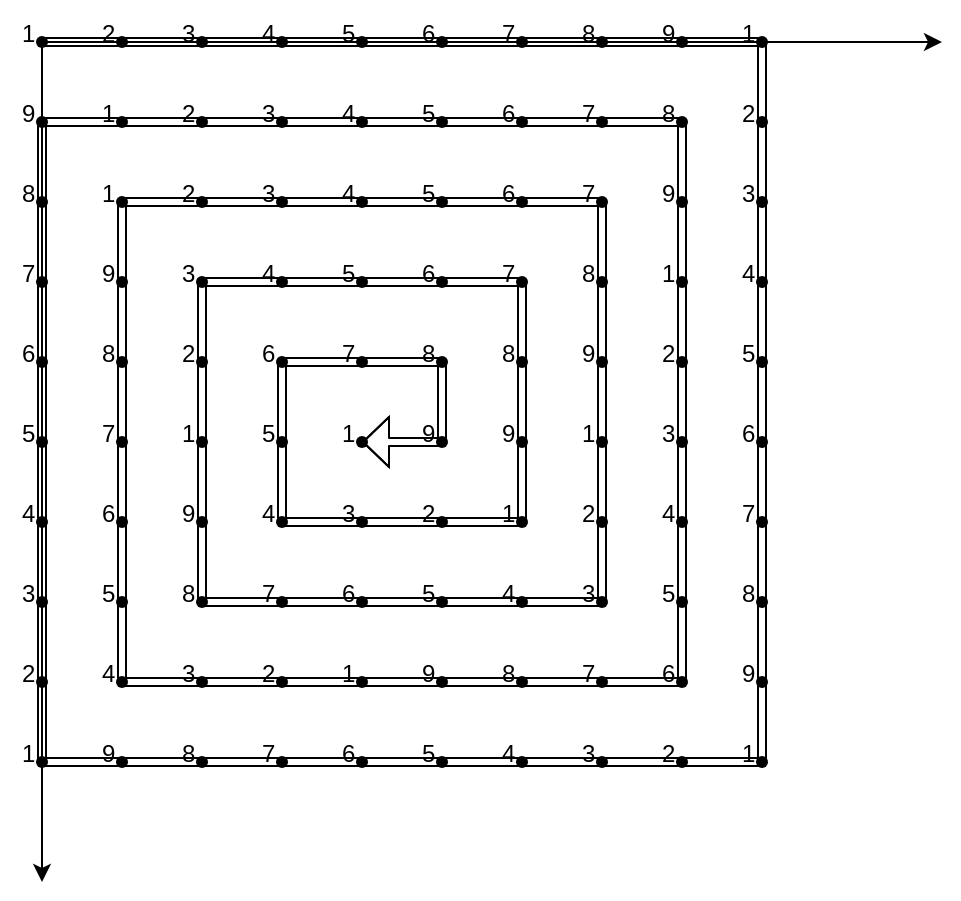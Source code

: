 <mxfile>
    <diagram id="0he6kGy0d1rolan2nA3w" name="第 1 页">
        <mxGraphModel dx="538" dy="387" grid="1" gridSize="10" guides="1" tooltips="1" connect="0" arrows="1" fold="1" page="1" pageScale="1" pageWidth="827" pageHeight="1169" math="0" shadow="0">
            <root>
                <mxCell id="0"/>
                <mxCell id="1" style="" parent="0"/>
                <mxCell id="3" value="" style="endArrow=classic;html=1;" edge="1" parent="1" source="172">
                    <mxGeometry width="50" height="50" relative="1" as="geometry">
                        <mxPoint x="360" y="78" as="sourcePoint"/>
                        <mxPoint x="360" y="580" as="targetPoint"/>
                    </mxGeometry>
                </mxCell>
                <mxCell id="300" value="" style="endArrow=classic;html=1;exitX=0.35;exitY=0.5;exitDx=0;exitDy=0;exitPerimeter=0;" edge="1" parent="1" source="172">
                    <mxGeometry width="50" height="50" relative="1" as="geometry">
                        <mxPoint x="500" as="sourcePoint"/>
                        <mxPoint x="810" y="160" as="targetPoint"/>
                    </mxGeometry>
                </mxCell>
                <mxCell id="158" value="排列" style="locked=1;" parent="0"/>
                <mxCell id="172" value="1" style="shape=waypoint;sketch=0;fillStyle=solid;size=6;pointerEvents=1;points=[];fillColor=none;resizable=0;rotatable=0;perimeter=centerPerimeter;snapToPoint=1;fontSize=12;verticalAlign=top;align=left;fontStyle=0;horizontal=1;spacing=2;spacingTop=2;spacingLeft=8;" vertex="1" parent="158">
                    <mxGeometry x="340" y="140" width="40" height="40" as="geometry"/>
                </mxCell>
                <mxCell id="173" value="2" style="shape=waypoint;sketch=0;fillStyle=solid;size=6;pointerEvents=1;points=[];fillColor=none;resizable=0;rotatable=0;perimeter=centerPerimeter;snapToPoint=1;verticalAlign=top;align=left;fontStyle=0;horizontal=1;spacing=2;spacingTop=2;spacingLeft=8;" vertex="1" parent="158">
                    <mxGeometry x="380" y="140" width="40" height="40" as="geometry"/>
                </mxCell>
                <mxCell id="174" value="3" style="shape=waypoint;sketch=0;fillStyle=solid;size=6;pointerEvents=1;points=[];fillColor=none;resizable=0;rotatable=0;perimeter=centerPerimeter;snapToPoint=1;verticalAlign=top;align=left;fontStyle=0;horizontal=1;spacing=2;spacingTop=2;spacingLeft=8;" vertex="1" parent="158">
                    <mxGeometry x="420" y="140" width="40" height="40" as="geometry"/>
                </mxCell>
                <mxCell id="175" value="4" style="shape=waypoint;sketch=0;fillStyle=solid;size=6;pointerEvents=1;points=[];fillColor=none;resizable=0;rotatable=0;perimeter=centerPerimeter;snapToPoint=1;verticalAlign=top;align=left;fontStyle=0;horizontal=1;spacing=2;spacingTop=2;spacingLeft=8;" vertex="1" parent="158">
                    <mxGeometry x="460" y="140" width="40" height="40" as="geometry"/>
                </mxCell>
                <mxCell id="176" value="5" style="shape=waypoint;sketch=0;fillStyle=solid;size=6;pointerEvents=1;points=[];fillColor=none;resizable=0;rotatable=0;perimeter=centerPerimeter;snapToPoint=1;verticalAlign=top;align=left;fontStyle=0;horizontal=1;spacing=2;spacingTop=2;spacingLeft=8;" vertex="1" parent="158">
                    <mxGeometry x="500" y="140" width="40" height="40" as="geometry"/>
                </mxCell>
                <mxCell id="177" value="6" style="shape=waypoint;sketch=0;fillStyle=solid;size=6;pointerEvents=1;points=[];fillColor=none;resizable=0;rotatable=0;perimeter=centerPerimeter;snapToPoint=1;verticalAlign=top;align=left;fontStyle=0;horizontal=1;spacing=2;spacingTop=2;spacingLeft=8;" vertex="1" parent="158">
                    <mxGeometry x="540" y="140" width="40" height="40" as="geometry"/>
                </mxCell>
                <mxCell id="178" value="7" style="shape=waypoint;sketch=0;fillStyle=solid;size=6;pointerEvents=1;points=[];fillColor=none;resizable=0;rotatable=0;perimeter=centerPerimeter;snapToPoint=1;verticalAlign=top;align=left;fontStyle=0;horizontal=1;spacing=2;spacingTop=2;spacingLeft=8;" vertex="1" parent="158">
                    <mxGeometry x="580" y="140" width="40" height="40" as="geometry"/>
                </mxCell>
                <mxCell id="179" value="8" style="shape=waypoint;sketch=0;fillStyle=solid;size=6;pointerEvents=1;points=[];fillColor=none;resizable=0;rotatable=0;perimeter=centerPerimeter;snapToPoint=1;verticalAlign=top;align=left;fontStyle=0;horizontal=1;spacing=2;spacingTop=2;spacingLeft=8;" vertex="1" parent="158">
                    <mxGeometry x="620" y="140" width="40" height="40" as="geometry"/>
                </mxCell>
                <mxCell id="180" value="9" style="shape=waypoint;sketch=0;fillStyle=solid;size=6;pointerEvents=1;points=[];fillColor=none;resizable=0;rotatable=0;perimeter=centerPerimeter;snapToPoint=1;verticalAlign=top;align=left;fontStyle=0;horizontal=1;spacing=2;spacingTop=2;spacingLeft=8;" vertex="1" parent="158">
                    <mxGeometry x="660" y="140" width="40" height="40" as="geometry"/>
                </mxCell>
                <mxCell id="181" value="9" style="shape=waypoint;sketch=0;fillStyle=solid;size=6;pointerEvents=1;points=[];fillColor=none;resizable=0;rotatable=0;perimeter=centerPerimeter;snapToPoint=1;verticalAlign=top;align=left;fontStyle=0;horizontal=1;spacing=2;spacingTop=2;spacingLeft=8;" vertex="1" parent="158">
                    <mxGeometry x="340" y="180" width="40" height="40" as="geometry"/>
                </mxCell>
                <mxCell id="182" value="1" style="shape=waypoint;sketch=0;fillStyle=solid;size=6;pointerEvents=1;points=[];fillColor=none;resizable=0;rotatable=0;perimeter=centerPerimeter;snapToPoint=1;verticalAlign=top;align=left;fontStyle=0;horizontal=1;spacing=2;spacingTop=2;spacingLeft=8;" vertex="1" parent="158">
                    <mxGeometry x="380" y="180" width="40" height="40" as="geometry"/>
                </mxCell>
                <mxCell id="183" value="2" style="shape=waypoint;sketch=0;fillStyle=solid;size=6;pointerEvents=1;points=[];fillColor=none;resizable=0;rotatable=0;perimeter=centerPerimeter;snapToPoint=1;verticalAlign=top;align=left;fontStyle=0;horizontal=1;spacing=2;spacingTop=2;spacingLeft=8;" vertex="1" parent="158">
                    <mxGeometry x="420" y="180" width="40" height="40" as="geometry"/>
                </mxCell>
                <mxCell id="184" value="3" style="shape=waypoint;sketch=0;fillStyle=solid;size=6;pointerEvents=1;points=[];fillColor=none;resizable=0;rotatable=0;perimeter=centerPerimeter;snapToPoint=1;verticalAlign=top;align=left;fontStyle=0;horizontal=1;spacing=2;spacingTop=2;spacingLeft=8;" vertex="1" parent="158">
                    <mxGeometry x="460" y="180" width="40" height="40" as="geometry"/>
                </mxCell>
                <mxCell id="185" value="4" style="shape=waypoint;sketch=0;fillStyle=solid;size=6;pointerEvents=1;points=[];fillColor=none;resizable=0;rotatable=0;perimeter=centerPerimeter;snapToPoint=1;verticalAlign=top;align=left;fontStyle=0;horizontal=1;spacing=2;spacingTop=2;spacingLeft=8;" vertex="1" parent="158">
                    <mxGeometry x="500" y="180" width="40" height="40" as="geometry"/>
                </mxCell>
                <mxCell id="186" value="5" style="shape=waypoint;sketch=0;fillStyle=solid;size=6;pointerEvents=1;points=[];fillColor=none;resizable=0;rotatable=0;perimeter=centerPerimeter;snapToPoint=1;verticalAlign=top;align=left;fontStyle=0;horizontal=1;spacing=2;spacingTop=2;spacingLeft=8;" vertex="1" parent="158">
                    <mxGeometry x="540" y="180" width="40" height="40" as="geometry"/>
                </mxCell>
                <mxCell id="187" value="6" style="shape=waypoint;sketch=0;fillStyle=solid;size=6;pointerEvents=1;points=[];fillColor=none;resizable=0;rotatable=0;perimeter=centerPerimeter;snapToPoint=1;verticalAlign=top;align=left;fontStyle=0;horizontal=1;spacing=2;spacingTop=2;spacingLeft=8;" vertex="1" parent="158">
                    <mxGeometry x="580" y="180" width="40" height="40" as="geometry"/>
                </mxCell>
                <mxCell id="188" value="7" style="shape=waypoint;sketch=0;fillStyle=solid;size=6;pointerEvents=1;points=[];fillColor=none;resizable=0;rotatable=0;perimeter=centerPerimeter;snapToPoint=1;verticalAlign=top;align=left;fontStyle=0;horizontal=1;spacing=2;spacingTop=2;spacingLeft=8;" vertex="1" parent="158">
                    <mxGeometry x="620" y="180" width="40" height="40" as="geometry"/>
                </mxCell>
                <mxCell id="189" value="8" style="shape=waypoint;sketch=0;fillStyle=solid;size=6;pointerEvents=1;points=[];fillColor=none;resizable=0;rotatable=0;perimeter=centerPerimeter;snapToPoint=1;verticalAlign=top;align=left;fontStyle=0;horizontal=1;spacing=2;spacingTop=2;spacingLeft=8;" vertex="1" parent="158">
                    <mxGeometry x="660" y="180" width="40" height="40" as="geometry"/>
                </mxCell>
                <mxCell id="190" value="8" style="shape=waypoint;sketch=0;fillStyle=solid;size=6;pointerEvents=1;points=[];fillColor=none;resizable=0;rotatable=0;perimeter=centerPerimeter;snapToPoint=1;verticalAlign=top;align=left;fontStyle=0;horizontal=1;spacing=2;spacingTop=2;spacingLeft=8;" vertex="1" parent="158">
                    <mxGeometry x="340" y="220" width="40" height="40" as="geometry"/>
                </mxCell>
                <mxCell id="191" value="1" style="shape=waypoint;sketch=0;fillStyle=solid;size=6;pointerEvents=1;points=[];fillColor=none;resizable=0;rotatable=0;perimeter=centerPerimeter;snapToPoint=1;verticalAlign=top;align=left;fontStyle=0;horizontal=1;spacing=2;spacingTop=2;spacingLeft=8;" vertex="1" parent="158">
                    <mxGeometry x="380" y="220" width="40" height="40" as="geometry"/>
                </mxCell>
                <mxCell id="192" value="2" style="shape=waypoint;sketch=0;fillStyle=solid;size=6;pointerEvents=1;points=[];fillColor=none;resizable=0;rotatable=0;perimeter=centerPerimeter;snapToPoint=1;verticalAlign=top;align=left;fontStyle=0;horizontal=1;spacing=2;spacingTop=2;spacingLeft=8;" vertex="1" parent="158">
                    <mxGeometry x="420" y="220" width="40" height="40" as="geometry"/>
                </mxCell>
                <mxCell id="193" value="3" style="shape=waypoint;sketch=0;fillStyle=solid;size=6;pointerEvents=1;points=[];fillColor=none;resizable=0;rotatable=0;perimeter=centerPerimeter;snapToPoint=1;verticalAlign=top;align=left;fontStyle=0;horizontal=1;spacing=2;spacingTop=2;spacingLeft=8;" vertex="1" parent="158">
                    <mxGeometry x="460" y="220" width="40" height="40" as="geometry"/>
                </mxCell>
                <mxCell id="194" value="4" style="shape=waypoint;sketch=0;fillStyle=solid;size=6;pointerEvents=1;points=[];fillColor=none;resizable=0;rotatable=0;perimeter=centerPerimeter;snapToPoint=1;verticalAlign=top;align=left;fontStyle=0;horizontal=1;spacing=2;spacingTop=2;spacingLeft=8;" vertex="1" parent="158">
                    <mxGeometry x="500" y="220" width="40" height="40" as="geometry"/>
                </mxCell>
                <mxCell id="195" value="5" style="shape=waypoint;sketch=0;fillStyle=solid;size=6;pointerEvents=1;points=[];fillColor=none;resizable=0;rotatable=0;perimeter=centerPerimeter;snapToPoint=1;verticalAlign=top;align=left;fontStyle=0;horizontal=1;spacing=2;spacingTop=2;spacingLeft=8;" vertex="1" parent="158">
                    <mxGeometry x="540" y="220" width="40" height="40" as="geometry"/>
                </mxCell>
                <mxCell id="196" value="6" style="shape=waypoint;sketch=0;fillStyle=solid;size=6;pointerEvents=1;points=[];fillColor=none;resizable=0;rotatable=0;perimeter=centerPerimeter;snapToPoint=1;verticalAlign=top;align=left;fontStyle=0;horizontal=1;spacing=2;spacingTop=2;spacingLeft=8;" vertex="1" parent="158">
                    <mxGeometry x="580" y="220" width="40" height="40" as="geometry"/>
                </mxCell>
                <mxCell id="197" value="7" style="shape=waypoint;sketch=0;fillStyle=solid;size=6;pointerEvents=1;points=[];fillColor=none;resizable=0;rotatable=0;perimeter=centerPerimeter;snapToPoint=1;verticalAlign=top;align=left;fontStyle=0;horizontal=1;spacing=2;spacingTop=2;spacingLeft=8;" vertex="1" parent="158">
                    <mxGeometry x="620" y="220" width="40" height="40" as="geometry"/>
                </mxCell>
                <mxCell id="198" value="9" style="shape=waypoint;sketch=0;fillStyle=solid;size=6;pointerEvents=1;points=[];fillColor=none;resizable=0;rotatable=0;perimeter=centerPerimeter;snapToPoint=1;verticalAlign=top;align=left;fontStyle=0;horizontal=1;spacing=2;spacingTop=2;spacingLeft=8;" vertex="1" parent="158">
                    <mxGeometry x="660" y="220" width="40" height="40" as="geometry"/>
                </mxCell>
                <mxCell id="199" value="7" style="shape=waypoint;sketch=0;fillStyle=solid;size=6;pointerEvents=1;points=[];fillColor=none;resizable=0;rotatable=0;perimeter=centerPerimeter;snapToPoint=1;verticalAlign=top;align=left;fontStyle=0;horizontal=1;spacing=2;spacingTop=2;spacingLeft=8;" vertex="1" parent="158">
                    <mxGeometry x="340" y="260" width="40" height="40" as="geometry"/>
                </mxCell>
                <mxCell id="200" value="9" style="shape=waypoint;sketch=0;fillStyle=solid;size=6;pointerEvents=1;points=[];fillColor=none;resizable=0;rotatable=0;perimeter=centerPerimeter;snapToPoint=1;verticalAlign=top;align=left;fontStyle=0;horizontal=1;spacing=2;spacingTop=2;spacingLeft=8;" vertex="1" parent="158">
                    <mxGeometry x="380" y="260" width="40" height="40" as="geometry"/>
                </mxCell>
                <mxCell id="201" value="3" style="shape=waypoint;sketch=0;fillStyle=solid;size=6;pointerEvents=1;points=[];fillColor=none;resizable=0;rotatable=0;perimeter=centerPerimeter;snapToPoint=1;verticalAlign=top;align=left;fontStyle=0;horizontal=1;spacing=2;spacingTop=2;spacingLeft=8;" vertex="1" parent="158">
                    <mxGeometry x="420" y="260" width="40" height="40" as="geometry"/>
                </mxCell>
                <mxCell id="202" value="4" style="shape=waypoint;sketch=0;fillStyle=solid;size=6;pointerEvents=1;points=[];fillColor=none;resizable=0;rotatable=0;perimeter=centerPerimeter;snapToPoint=1;verticalAlign=top;align=left;fontStyle=0;horizontal=1;spacing=2;spacingTop=2;spacingLeft=8;" vertex="1" parent="158">
                    <mxGeometry x="460" y="260" width="40" height="40" as="geometry"/>
                </mxCell>
                <mxCell id="203" value="5" style="shape=waypoint;sketch=0;fillStyle=solid;size=6;pointerEvents=1;points=[];fillColor=none;resizable=0;rotatable=0;perimeter=centerPerimeter;snapToPoint=1;verticalAlign=top;align=left;fontStyle=0;horizontal=1;spacing=2;spacingTop=2;spacingLeft=8;" vertex="1" parent="158">
                    <mxGeometry x="500" y="260" width="40" height="40" as="geometry"/>
                </mxCell>
                <mxCell id="204" value="6" style="shape=waypoint;sketch=0;fillStyle=solid;size=6;pointerEvents=1;points=[];fillColor=none;resizable=0;rotatable=0;perimeter=centerPerimeter;snapToPoint=1;verticalAlign=top;align=left;fontStyle=0;horizontal=1;spacing=2;spacingTop=2;spacingLeft=8;" vertex="1" parent="158">
                    <mxGeometry x="540" y="260" width="40" height="40" as="geometry"/>
                </mxCell>
                <mxCell id="205" value="7" style="shape=waypoint;sketch=0;fillStyle=solid;size=6;pointerEvents=1;points=[];fillColor=none;resizable=0;rotatable=0;perimeter=centerPerimeter;snapToPoint=1;verticalAlign=top;align=left;fontStyle=0;horizontal=1;spacing=2;spacingTop=2;spacingLeft=8;" vertex="1" parent="158">
                    <mxGeometry x="580" y="260" width="40" height="40" as="geometry"/>
                </mxCell>
                <mxCell id="206" value="8" style="shape=waypoint;sketch=0;fillStyle=solid;size=6;pointerEvents=1;points=[];fillColor=none;resizable=0;rotatable=0;perimeter=centerPerimeter;snapToPoint=1;verticalAlign=top;align=left;fontStyle=0;horizontal=1;spacing=2;spacingTop=2;spacingLeft=8;" vertex="1" parent="158">
                    <mxGeometry x="620" y="260" width="40" height="40" as="geometry"/>
                </mxCell>
                <mxCell id="207" value="1" style="shape=waypoint;sketch=0;fillStyle=solid;size=6;pointerEvents=1;points=[];fillColor=none;resizable=0;rotatable=0;perimeter=centerPerimeter;snapToPoint=1;verticalAlign=top;align=left;fontStyle=0;horizontal=1;spacing=2;spacingTop=2;spacingLeft=8;" vertex="1" parent="158">
                    <mxGeometry x="660" y="260" width="40" height="40" as="geometry"/>
                </mxCell>
                <mxCell id="208" value="6" style="shape=waypoint;sketch=0;fillStyle=solid;size=6;pointerEvents=1;points=[];fillColor=none;resizable=0;rotatable=0;perimeter=centerPerimeter;snapToPoint=1;verticalAlign=top;align=left;fontStyle=0;horizontal=1;spacing=2;spacingTop=2;spacingLeft=8;" vertex="1" parent="158">
                    <mxGeometry x="340" y="300" width="40" height="40" as="geometry"/>
                </mxCell>
                <mxCell id="209" value="8" style="shape=waypoint;sketch=0;fillStyle=solid;size=6;pointerEvents=1;points=[];fillColor=none;resizable=0;rotatable=0;perimeter=centerPerimeter;snapToPoint=1;verticalAlign=top;align=left;fontStyle=0;horizontal=1;spacing=2;spacingTop=2;spacingLeft=8;" vertex="1" parent="158">
                    <mxGeometry x="380" y="300" width="40" height="40" as="geometry"/>
                </mxCell>
                <mxCell id="210" value="2" style="shape=waypoint;sketch=0;fillStyle=solid;size=6;pointerEvents=1;points=[];fillColor=none;resizable=0;rotatable=0;perimeter=centerPerimeter;snapToPoint=1;verticalAlign=top;align=left;fontStyle=0;horizontal=1;spacing=2;spacingTop=2;spacingLeft=8;" vertex="1" parent="158">
                    <mxGeometry x="420" y="300" width="40" height="40" as="geometry"/>
                </mxCell>
                <mxCell id="211" value="6" style="shape=waypoint;sketch=0;fillStyle=solid;size=6;pointerEvents=1;points=[];fillColor=none;resizable=0;rotatable=0;perimeter=centerPerimeter;snapToPoint=1;verticalAlign=top;align=left;fontStyle=0;horizontal=1;spacing=2;spacingTop=2;spacingLeft=8;" vertex="1" parent="158">
                    <mxGeometry x="460" y="300" width="40" height="40" as="geometry"/>
                </mxCell>
                <mxCell id="212" value="7" style="shape=waypoint;sketch=0;fillStyle=solid;size=6;pointerEvents=1;points=[];fillColor=none;resizable=0;rotatable=0;perimeter=centerPerimeter;snapToPoint=1;verticalAlign=top;align=left;fontStyle=0;horizontal=1;spacing=2;spacingTop=2;spacingLeft=8;" vertex="1" parent="158">
                    <mxGeometry x="500" y="300" width="40" height="40" as="geometry"/>
                </mxCell>
                <mxCell id="213" value="8" style="shape=waypoint;sketch=0;fillStyle=solid;size=6;pointerEvents=1;points=[];fillColor=none;resizable=0;rotatable=0;perimeter=centerPerimeter;snapToPoint=1;verticalAlign=top;align=left;fontStyle=0;horizontal=1;spacing=2;spacingTop=2;spacingLeft=8;" vertex="1" parent="158">
                    <mxGeometry x="540" y="300" width="40" height="40" as="geometry"/>
                </mxCell>
                <mxCell id="214" value="8" style="shape=waypoint;sketch=0;fillStyle=solid;size=6;pointerEvents=1;points=[];fillColor=none;resizable=0;rotatable=0;perimeter=centerPerimeter;snapToPoint=1;verticalAlign=top;align=left;fontStyle=0;horizontal=1;spacing=2;spacingTop=2;spacingLeft=8;" vertex="1" parent="158">
                    <mxGeometry x="580" y="300" width="40" height="40" as="geometry"/>
                </mxCell>
                <mxCell id="215" value="9" style="shape=waypoint;sketch=0;fillStyle=solid;size=6;pointerEvents=1;points=[];fillColor=none;resizable=0;rotatable=0;perimeter=centerPerimeter;snapToPoint=1;verticalAlign=top;align=left;fontStyle=0;horizontal=1;spacing=2;spacingTop=2;spacingLeft=8;" vertex="1" parent="158">
                    <mxGeometry x="620" y="300" width="40" height="40" as="geometry"/>
                </mxCell>
                <mxCell id="216" value="2" style="shape=waypoint;sketch=0;fillStyle=solid;size=6;pointerEvents=1;points=[];fillColor=none;resizable=0;rotatable=0;perimeter=centerPerimeter;snapToPoint=1;verticalAlign=top;align=left;fontStyle=0;horizontal=1;spacing=2;spacingTop=2;spacingLeft=8;" vertex="1" parent="158">
                    <mxGeometry x="700" y="180" width="40" height="40" as="geometry"/>
                </mxCell>
                <mxCell id="217" value="5" style="shape=waypoint;sketch=0;fillStyle=solid;size=6;pointerEvents=1;points=[];fillColor=none;resizable=0;rotatable=0;perimeter=centerPerimeter;snapToPoint=1;verticalAlign=top;align=left;fontStyle=0;horizontal=1;spacing=2;spacingTop=2;spacingLeft=8;" vertex="1" parent="158">
                    <mxGeometry x="340" y="340" width="40" height="40" as="geometry"/>
                </mxCell>
                <mxCell id="218" value="7" style="shape=waypoint;sketch=0;fillStyle=solid;size=6;pointerEvents=1;points=[];fillColor=none;resizable=0;rotatable=0;perimeter=centerPerimeter;snapToPoint=1;verticalAlign=top;align=left;fontStyle=0;horizontal=1;spacing=2;spacingTop=2;spacingLeft=8;" vertex="1" parent="158">
                    <mxGeometry x="380" y="340" width="40" height="40" as="geometry"/>
                </mxCell>
                <mxCell id="219" value="1" style="shape=waypoint;sketch=0;fillStyle=solid;size=6;pointerEvents=1;points=[];fillColor=none;resizable=0;rotatable=0;perimeter=centerPerimeter;snapToPoint=1;verticalAlign=top;align=left;fontStyle=0;horizontal=1;spacing=2;spacingTop=2;spacingLeft=8;" vertex="1" parent="158">
                    <mxGeometry x="420" y="340" width="40" height="40" as="geometry"/>
                </mxCell>
                <mxCell id="220" value="5" style="shape=waypoint;sketch=0;fillStyle=solid;size=6;pointerEvents=1;points=[];fillColor=none;resizable=0;rotatable=0;perimeter=centerPerimeter;snapToPoint=1;verticalAlign=top;align=left;fontStyle=0;horizontal=1;spacing=2;spacingTop=2;spacingLeft=8;" vertex="1" parent="158">
                    <mxGeometry x="460" y="340" width="40" height="40" as="geometry"/>
                </mxCell>
                <mxCell id="221" value="1" style="shape=waypoint;sketch=0;fillStyle=solid;size=6;pointerEvents=1;points=[];fillColor=none;resizable=0;rotatable=0;perimeter=centerPerimeter;snapToPoint=1;verticalAlign=top;align=left;fontStyle=0;horizontal=1;spacing=2;spacingTop=2;spacingLeft=8;" vertex="1" parent="158">
                    <mxGeometry x="500" y="340" width="40" height="40" as="geometry"/>
                </mxCell>
                <mxCell id="222" value="9" style="shape=waypoint;sketch=0;fillStyle=solid;size=6;pointerEvents=1;points=[];fillColor=none;resizable=0;rotatable=0;perimeter=centerPerimeter;snapToPoint=1;verticalAlign=top;align=left;fontStyle=0;horizontal=1;spacing=2;spacingTop=2;spacingLeft=8;" vertex="1" parent="158">
                    <mxGeometry x="540" y="340" width="40" height="40" as="geometry"/>
                </mxCell>
                <mxCell id="223" value="9" style="shape=waypoint;sketch=0;fillStyle=solid;size=6;pointerEvents=1;points=[];fillColor=none;resizable=0;rotatable=0;perimeter=centerPerimeter;snapToPoint=1;verticalAlign=top;align=left;fontStyle=0;horizontal=1;spacing=2;spacingTop=2;spacingLeft=8;" vertex="1" parent="158">
                    <mxGeometry x="580" y="340" width="40" height="40" as="geometry"/>
                </mxCell>
                <mxCell id="224" value="1" style="shape=waypoint;sketch=0;fillStyle=solid;size=6;pointerEvents=1;points=[];fillColor=none;resizable=0;rotatable=0;perimeter=centerPerimeter;snapToPoint=1;verticalAlign=top;align=left;fontStyle=0;horizontal=1;spacing=2;spacingTop=2;spacingLeft=8;" vertex="1" parent="158">
                    <mxGeometry x="620" y="340" width="40" height="40" as="geometry"/>
                </mxCell>
                <mxCell id="225" value="3" style="shape=waypoint;sketch=0;fillStyle=solid;size=6;pointerEvents=1;points=[];fillColor=none;resizable=0;rotatable=0;perimeter=centerPerimeter;snapToPoint=1;verticalAlign=top;align=left;fontStyle=0;horizontal=1;spacing=2;spacingTop=2;spacingLeft=8;" vertex="1" parent="158">
                    <mxGeometry x="700" y="220" width="40" height="40" as="geometry"/>
                </mxCell>
                <mxCell id="226" value="4" style="shape=waypoint;sketch=0;fillStyle=solid;size=6;pointerEvents=1;points=[];fillColor=none;resizable=0;rotatable=0;perimeter=centerPerimeter;snapToPoint=1;verticalAlign=top;align=left;fontStyle=0;horizontal=1;spacing=2;spacingTop=2;spacingLeft=8;" vertex="1" parent="158">
                    <mxGeometry x="340" y="380" width="40" height="40" as="geometry"/>
                </mxCell>
                <mxCell id="227" value="6" style="shape=waypoint;sketch=0;fillStyle=solid;size=6;pointerEvents=1;points=[];fillColor=none;resizable=0;rotatable=0;perimeter=centerPerimeter;snapToPoint=1;verticalAlign=top;align=left;fontStyle=0;horizontal=1;spacing=2;spacingTop=2;spacingLeft=8;" vertex="1" parent="158">
                    <mxGeometry x="380" y="380" width="40" height="40" as="geometry"/>
                </mxCell>
                <mxCell id="228" value="9" style="shape=waypoint;sketch=0;fillStyle=solid;size=6;pointerEvents=1;points=[];fillColor=none;resizable=0;rotatable=0;perimeter=centerPerimeter;snapToPoint=1;verticalAlign=top;align=left;fontStyle=0;horizontal=1;spacing=2;spacingTop=2;spacingLeft=8;" vertex="1" parent="158">
                    <mxGeometry x="420" y="380" width="40" height="40" as="geometry"/>
                </mxCell>
                <mxCell id="229" value="4" style="shape=waypoint;sketch=0;fillStyle=solid;size=6;pointerEvents=1;points=[];fillColor=none;resizable=0;rotatable=0;perimeter=centerPerimeter;snapToPoint=1;verticalAlign=top;align=left;fontStyle=0;horizontal=1;spacing=2;spacingTop=2;spacingLeft=8;" vertex="1" parent="158">
                    <mxGeometry x="460" y="380" width="40" height="40" as="geometry"/>
                </mxCell>
                <mxCell id="230" value="3" style="shape=waypoint;sketch=0;fillStyle=solid;size=6;pointerEvents=1;points=[];fillColor=none;resizable=0;rotatable=0;perimeter=centerPerimeter;snapToPoint=1;verticalAlign=top;align=left;fontStyle=0;horizontal=1;spacing=2;spacingTop=2;spacingLeft=8;" vertex="1" parent="158">
                    <mxGeometry x="500" y="380" width="40" height="40" as="geometry"/>
                </mxCell>
                <mxCell id="231" value="2" style="shape=waypoint;sketch=0;fillStyle=solid;size=6;pointerEvents=1;points=[];fillColor=none;resizable=0;rotatable=0;perimeter=centerPerimeter;snapToPoint=1;verticalAlign=top;align=left;fontStyle=0;horizontal=1;spacing=2;spacingTop=2;spacingLeft=8;" vertex="1" parent="158">
                    <mxGeometry x="540" y="380" width="40" height="40" as="geometry"/>
                </mxCell>
                <mxCell id="232" value="1" style="shape=waypoint;sketch=0;fillStyle=solid;size=6;pointerEvents=1;points=[];fillColor=none;resizable=0;rotatable=0;perimeter=centerPerimeter;snapToPoint=1;verticalAlign=top;align=left;fontStyle=0;horizontal=1;spacing=2;spacingTop=2;spacingLeft=8;" vertex="1" parent="158">
                    <mxGeometry x="580" y="380" width="40" height="40" as="geometry"/>
                </mxCell>
                <mxCell id="233" value="2" style="shape=waypoint;sketch=0;fillStyle=solid;size=6;pointerEvents=1;points=[];fillColor=none;resizable=0;rotatable=0;perimeter=centerPerimeter;snapToPoint=1;verticalAlign=top;align=left;fontStyle=0;horizontal=1;spacing=2;spacingTop=2;spacingLeft=8;" vertex="1" parent="158">
                    <mxGeometry x="620" y="380" width="40" height="40" as="geometry"/>
                </mxCell>
                <mxCell id="234" value="4" style="shape=waypoint;sketch=0;fillStyle=solid;size=6;pointerEvents=1;points=[];fillColor=none;resizable=0;rotatable=0;perimeter=centerPerimeter;snapToPoint=1;verticalAlign=top;align=left;fontStyle=0;horizontal=1;spacing=2;spacingTop=2;spacingLeft=8;" vertex="1" parent="158">
                    <mxGeometry x="700" y="260" width="40" height="40" as="geometry"/>
                </mxCell>
                <mxCell id="235" value="3" style="shape=waypoint;sketch=0;fillStyle=solid;size=6;pointerEvents=1;points=[];fillColor=none;resizable=0;rotatable=0;perimeter=centerPerimeter;snapToPoint=1;verticalAlign=top;align=left;fontStyle=0;horizontal=1;spacing=2;spacingTop=2;spacingLeft=8;" vertex="1" parent="158">
                    <mxGeometry x="340" y="420" width="40" height="40" as="geometry"/>
                </mxCell>
                <mxCell id="236" value="5" style="shape=waypoint;sketch=0;fillStyle=solid;size=6;pointerEvents=1;points=[];fillColor=none;resizable=0;rotatable=0;perimeter=centerPerimeter;snapToPoint=1;verticalAlign=top;align=left;fontStyle=0;horizontal=1;spacing=2;spacingTop=2;spacingLeft=8;" vertex="1" parent="158">
                    <mxGeometry x="380" y="420" width="40" height="40" as="geometry"/>
                </mxCell>
                <mxCell id="237" value="8" style="shape=waypoint;sketch=0;fillStyle=solid;size=6;pointerEvents=1;points=[];fillColor=none;resizable=0;rotatable=0;perimeter=centerPerimeter;snapToPoint=1;verticalAlign=top;align=left;fontStyle=0;horizontal=1;spacing=2;spacingTop=2;spacingLeft=8;" vertex="1" parent="158">
                    <mxGeometry x="420" y="420" width="40" height="40" as="geometry"/>
                </mxCell>
                <mxCell id="238" value="7" style="shape=waypoint;sketch=0;fillStyle=solid;size=6;pointerEvents=1;points=[];fillColor=none;resizable=0;rotatable=0;perimeter=centerPerimeter;snapToPoint=1;verticalAlign=top;align=left;fontStyle=0;horizontal=1;spacing=2;spacingTop=2;spacingLeft=8;" vertex="1" parent="158">
                    <mxGeometry x="460" y="420" width="40" height="40" as="geometry"/>
                </mxCell>
                <mxCell id="239" value="6" style="shape=waypoint;sketch=0;fillStyle=solid;size=6;pointerEvents=1;points=[];fillColor=none;resizable=0;rotatable=0;perimeter=centerPerimeter;snapToPoint=1;verticalAlign=top;align=left;fontStyle=0;horizontal=1;spacing=2;spacingTop=2;spacingLeft=8;" vertex="1" parent="158">
                    <mxGeometry x="500" y="420" width="40" height="40" as="geometry"/>
                </mxCell>
                <mxCell id="240" value="5" style="shape=waypoint;sketch=0;fillStyle=solid;size=6;pointerEvents=1;points=[];fillColor=none;resizable=0;rotatable=0;perimeter=centerPerimeter;snapToPoint=1;verticalAlign=top;align=left;fontStyle=0;horizontal=1;spacing=2;spacingTop=2;spacingLeft=8;" vertex="1" parent="158">
                    <mxGeometry x="540" y="420" width="40" height="40" as="geometry"/>
                </mxCell>
                <mxCell id="241" value="4" style="shape=waypoint;sketch=0;fillStyle=solid;size=6;pointerEvents=1;points=[];fillColor=none;resizable=0;rotatable=0;perimeter=centerPerimeter;snapToPoint=1;verticalAlign=top;align=left;fontStyle=0;horizontal=1;spacing=2;spacingTop=2;spacingLeft=8;" vertex="1" parent="158">
                    <mxGeometry x="580" y="420" width="40" height="40" as="geometry"/>
                </mxCell>
                <mxCell id="242" value="3" style="shape=waypoint;sketch=0;fillStyle=solid;size=6;pointerEvents=1;points=[];fillColor=none;resizable=0;rotatable=0;perimeter=centerPerimeter;snapToPoint=1;verticalAlign=top;align=left;fontStyle=0;horizontal=1;spacing=2;spacingTop=2;spacingLeft=8;" vertex="1" parent="158">
                    <mxGeometry x="620" y="420" width="40" height="40" as="geometry"/>
                </mxCell>
                <mxCell id="243" value="5" style="shape=waypoint;sketch=0;fillStyle=solid;size=6;pointerEvents=1;points=[];fillColor=none;resizable=0;rotatable=0;perimeter=centerPerimeter;snapToPoint=1;verticalAlign=top;align=left;fontStyle=0;horizontal=1;spacing=2;spacingTop=2;spacingLeft=8;" vertex="1" parent="158">
                    <mxGeometry x="700" y="300" width="40" height="40" as="geometry"/>
                </mxCell>
                <mxCell id="244" value="2" style="shape=waypoint;sketch=0;fillStyle=solid;size=6;pointerEvents=1;points=[];fillColor=none;resizable=0;rotatable=0;perimeter=centerPerimeter;snapToPoint=1;verticalAlign=top;align=left;fontStyle=0;horizontal=1;spacing=2;spacingTop=2;spacingLeft=8;" vertex="1" parent="158">
                    <mxGeometry x="340" y="460" width="40" height="40" as="geometry"/>
                </mxCell>
                <mxCell id="245" value="4" style="shape=waypoint;sketch=0;fillStyle=solid;size=6;pointerEvents=1;points=[];fillColor=none;resizable=0;rotatable=0;perimeter=centerPerimeter;snapToPoint=1;verticalAlign=top;align=left;fontStyle=0;horizontal=1;spacing=2;spacingTop=2;spacingLeft=8;" vertex="1" parent="158">
                    <mxGeometry x="380" y="460" width="40" height="40" as="geometry"/>
                </mxCell>
                <mxCell id="246" value="3" style="shape=waypoint;sketch=0;fillStyle=solid;size=6;pointerEvents=1;points=[];fillColor=none;resizable=0;rotatable=0;perimeter=centerPerimeter;snapToPoint=1;verticalAlign=top;align=left;fontStyle=0;horizontal=1;spacing=2;spacingTop=2;spacingLeft=8;" vertex="1" parent="158">
                    <mxGeometry x="420" y="460" width="40" height="40" as="geometry"/>
                </mxCell>
                <mxCell id="247" value="2" style="shape=waypoint;sketch=0;fillStyle=solid;size=6;pointerEvents=1;points=[];fillColor=none;resizable=0;rotatable=0;perimeter=centerPerimeter;snapToPoint=1;verticalAlign=top;align=left;fontStyle=0;horizontal=1;spacing=2;spacingTop=2;spacingLeft=8;" vertex="1" parent="158">
                    <mxGeometry x="460" y="460" width="40" height="40" as="geometry"/>
                </mxCell>
                <mxCell id="248" value="1" style="shape=waypoint;sketch=0;fillStyle=solid;size=6;pointerEvents=1;points=[];fillColor=none;resizable=0;rotatable=0;perimeter=centerPerimeter;snapToPoint=1;verticalAlign=top;align=left;fontStyle=0;horizontal=1;spacing=2;spacingTop=2;spacingLeft=8;" vertex="1" parent="158">
                    <mxGeometry x="500" y="460" width="40" height="40" as="geometry"/>
                </mxCell>
                <mxCell id="249" value="9" style="shape=waypoint;sketch=0;fillStyle=solid;size=6;pointerEvents=1;points=[];fillColor=none;resizable=0;rotatable=0;perimeter=centerPerimeter;snapToPoint=1;verticalAlign=top;align=left;fontStyle=0;horizontal=1;spacing=2;spacingTop=2;spacingLeft=8;" vertex="1" parent="158">
                    <mxGeometry x="540" y="460" width="40" height="40" as="geometry"/>
                </mxCell>
                <mxCell id="250" value="8" style="shape=waypoint;sketch=0;fillStyle=solid;size=6;pointerEvents=1;points=[];fillColor=none;resizable=0;rotatable=0;perimeter=centerPerimeter;snapToPoint=1;verticalAlign=top;align=left;fontStyle=0;horizontal=1;spacing=2;spacingTop=2;spacingLeft=8;" vertex="1" parent="158">
                    <mxGeometry x="580" y="460" width="40" height="40" as="geometry"/>
                </mxCell>
                <mxCell id="251" value="7" style="shape=waypoint;sketch=0;fillStyle=solid;size=6;pointerEvents=1;points=[];fillColor=none;resizable=0;rotatable=0;perimeter=centerPerimeter;snapToPoint=1;verticalAlign=top;align=left;fontStyle=0;horizontal=1;spacing=2;spacingTop=2;spacingLeft=8;" vertex="1" parent="158">
                    <mxGeometry x="620" y="460" width="40" height="40" as="geometry"/>
                </mxCell>
                <mxCell id="252" value="6" style="shape=waypoint;sketch=0;fillStyle=solid;size=6;pointerEvents=1;points=[];fillColor=none;resizable=0;rotatable=0;perimeter=centerPerimeter;snapToPoint=1;verticalAlign=top;align=left;fontStyle=0;horizontal=1;spacing=2;spacingTop=2;spacingLeft=8;" vertex="1" parent="158">
                    <mxGeometry x="700" y="340" width="40" height="40" as="geometry"/>
                </mxCell>
                <mxCell id="253" value="1" style="shape=waypoint;sketch=0;fillStyle=solid;size=6;pointerEvents=1;points=[];fillColor=none;resizable=0;rotatable=0;perimeter=centerPerimeter;snapToPoint=1;fontSize=12;align=left;verticalAlign=top;fontStyle=0;horizontal=1;spacing=2;spacingTop=2;spacingLeft=8;" vertex="1" parent="158">
                    <mxGeometry x="700" y="140" width="40" height="40" as="geometry"/>
                </mxCell>
                <mxCell id="265" value="7" style="shape=waypoint;sketch=0;fillStyle=solid;size=6;pointerEvents=1;points=[];fillColor=none;resizable=0;rotatable=0;perimeter=centerPerimeter;snapToPoint=1;verticalAlign=top;align=left;fontStyle=0;horizontal=1;spacing=2;spacingTop=2;spacingLeft=8;" vertex="1" parent="158">
                    <mxGeometry x="700" y="380" width="40" height="40" as="geometry"/>
                </mxCell>
                <mxCell id="266" value="9" style="shape=waypoint;sketch=0;fillStyle=solid;size=6;pointerEvents=1;points=[];fillColor=none;resizable=0;rotatable=0;perimeter=centerPerimeter;snapToPoint=1;verticalAlign=top;align=left;fontStyle=0;horizontal=1;spacing=2;spacingTop=2;spacingLeft=8;" vertex="1" parent="158">
                    <mxGeometry x="700" y="460" width="40" height="40" as="geometry"/>
                </mxCell>
                <mxCell id="267" value="8" style="shape=waypoint;sketch=0;fillStyle=solid;size=6;pointerEvents=1;points=[];fillColor=none;resizable=0;rotatable=0;perimeter=centerPerimeter;snapToPoint=1;verticalAlign=top;align=left;fontStyle=0;horizontal=1;spacing=2;spacingTop=2;spacingLeft=8;" vertex="1" parent="158">
                    <mxGeometry x="700" y="420" width="40" height="40" as="geometry"/>
                </mxCell>
                <mxCell id="268" value="1" style="shape=waypoint;sketch=0;fillStyle=solid;size=6;pointerEvents=1;points=[];fillColor=none;resizable=0;rotatable=0;perimeter=centerPerimeter;snapToPoint=1;verticalAlign=top;align=left;fontStyle=0;horizontal=1;spacing=2;spacingTop=2;spacingLeft=8;" vertex="1" parent="158">
                    <mxGeometry x="700" y="500" width="40" height="40" as="geometry"/>
                </mxCell>
                <mxCell id="269" value="2" style="shape=waypoint;sketch=0;fillStyle=solid;size=6;pointerEvents=1;points=[];fillColor=none;resizable=0;rotatable=0;perimeter=centerPerimeter;snapToPoint=1;verticalAlign=top;align=left;fontStyle=0;horizontal=1;spacing=2;spacingTop=2;spacingLeft=8;" vertex="1" parent="158">
                    <mxGeometry x="660" y="500" width="40" height="40" as="geometry"/>
                </mxCell>
                <mxCell id="270" value="3" style="shape=waypoint;sketch=0;fillStyle=solid;size=6;pointerEvents=1;points=[];fillColor=none;resizable=0;rotatable=0;perimeter=centerPerimeter;snapToPoint=1;verticalAlign=top;align=left;fontStyle=0;horizontal=1;spacing=2;spacingTop=2;spacingLeft=8;" vertex="1" parent="158">
                    <mxGeometry x="620" y="500" width="40" height="40" as="geometry"/>
                </mxCell>
                <mxCell id="271" value="4" style="shape=waypoint;sketch=0;fillStyle=solid;size=6;pointerEvents=1;points=[];fillColor=none;resizable=0;rotatable=0;perimeter=centerPerimeter;snapToPoint=1;verticalAlign=top;align=left;fontStyle=0;horizontal=1;spacing=2;spacingTop=2;spacingLeft=8;" vertex="1" parent="158">
                    <mxGeometry x="580" y="500" width="40" height="40" as="geometry"/>
                </mxCell>
                <mxCell id="272" value="5" style="shape=waypoint;sketch=0;fillStyle=solid;size=6;pointerEvents=1;points=[];fillColor=none;resizable=0;rotatable=0;perimeter=centerPerimeter;snapToPoint=1;verticalAlign=top;align=left;fontStyle=0;horizontal=1;spacing=2;spacingTop=2;spacingLeft=8;" vertex="1" parent="158">
                    <mxGeometry x="540" y="500" width="40" height="40" as="geometry"/>
                </mxCell>
                <mxCell id="273" value="6" style="shape=waypoint;sketch=0;fillStyle=solid;size=6;pointerEvents=1;points=[];fillColor=none;resizable=0;rotatable=0;perimeter=centerPerimeter;snapToPoint=1;verticalAlign=top;align=left;fontStyle=0;horizontal=1;spacing=2;spacingTop=2;spacingLeft=8;" vertex="1" parent="158">
                    <mxGeometry x="500" y="500" width="40" height="40" as="geometry"/>
                </mxCell>
                <mxCell id="274" value="7" style="shape=waypoint;sketch=0;fillStyle=solid;size=6;pointerEvents=1;points=[];fillColor=none;resizable=0;rotatable=0;perimeter=centerPerimeter;snapToPoint=1;verticalAlign=top;align=left;fontStyle=0;horizontal=1;spacing=2;spacingTop=2;spacingLeft=8;" vertex="1" parent="158">
                    <mxGeometry x="460" y="500" width="40" height="40" as="geometry"/>
                </mxCell>
                <mxCell id="275" value="8" style="shape=waypoint;sketch=0;fillStyle=solid;size=6;pointerEvents=1;points=[];fillColor=none;resizable=0;rotatable=0;perimeter=centerPerimeter;snapToPoint=1;verticalAlign=top;align=left;fontStyle=0;horizontal=1;spacing=2;spacingTop=2;spacingLeft=8;" vertex="1" parent="158">
                    <mxGeometry x="420" y="500" width="40" height="40" as="geometry"/>
                </mxCell>
                <mxCell id="276" value="9" style="shape=waypoint;sketch=0;fillStyle=solid;size=6;pointerEvents=1;points=[];fillColor=none;resizable=0;rotatable=0;perimeter=centerPerimeter;snapToPoint=1;verticalAlign=top;align=left;fontStyle=0;horizontal=1;spacing=2;spacingTop=2;spacingLeft=8;" vertex="1" parent="158">
                    <mxGeometry x="380" y="500" width="40" height="40" as="geometry"/>
                </mxCell>
                <mxCell id="277" value="1" style="shape=waypoint;sketch=0;fillStyle=solid;size=6;pointerEvents=1;points=[];fillColor=none;resizable=0;rotatable=0;perimeter=centerPerimeter;snapToPoint=1;verticalAlign=top;align=left;fontStyle=0;horizontal=1;spacing=2;spacingTop=2;spacingLeft=8;" vertex="1" parent="158">
                    <mxGeometry x="340" y="500" width="40" height="40" as="geometry"/>
                </mxCell>
                <mxCell id="280" value="2" style="shape=waypoint;sketch=0;fillStyle=solid;size=6;pointerEvents=1;points=[];fillColor=none;resizable=0;rotatable=0;perimeter=centerPerimeter;snapToPoint=1;verticalAlign=top;align=left;fontStyle=0;horizontal=1;spacing=2;spacingTop=2;spacingLeft=8;" vertex="1" parent="158">
                    <mxGeometry x="660" y="300" width="40" height="40" as="geometry"/>
                </mxCell>
                <mxCell id="281" value="3" style="shape=waypoint;sketch=0;fillStyle=solid;size=6;pointerEvents=1;points=[];fillColor=none;resizable=0;rotatable=0;perimeter=centerPerimeter;snapToPoint=1;verticalAlign=top;align=left;fontStyle=0;horizontal=1;spacing=2;spacingTop=2;spacingLeft=8;" vertex="1" parent="158">
                    <mxGeometry x="660" y="340" width="40" height="40" as="geometry"/>
                </mxCell>
                <mxCell id="282" value="4" style="shape=waypoint;sketch=0;fillStyle=solid;size=6;pointerEvents=1;points=[];fillColor=none;resizable=0;rotatable=0;perimeter=centerPerimeter;snapToPoint=1;verticalAlign=top;align=left;fontStyle=0;horizontal=1;spacing=2;spacingTop=2;spacingLeft=8;" vertex="1" parent="158">
                    <mxGeometry x="660" y="380" width="40" height="40" as="geometry"/>
                </mxCell>
                <mxCell id="283" value="5" style="shape=waypoint;sketch=0;fillStyle=solid;size=6;pointerEvents=1;points=[];fillColor=none;resizable=0;rotatable=0;perimeter=centerPerimeter;snapToPoint=1;verticalAlign=top;align=left;fontStyle=0;horizontal=1;spacing=2;spacingTop=2;spacingLeft=8;" vertex="1" parent="158">
                    <mxGeometry x="660" y="420" width="40" height="40" as="geometry"/>
                </mxCell>
                <mxCell id="284" value="6" style="shape=waypoint;sketch=0;fillStyle=solid;size=6;pointerEvents=1;points=[];fillColor=none;resizable=0;rotatable=0;perimeter=centerPerimeter;snapToPoint=1;verticalAlign=top;align=left;fontStyle=0;horizontal=1;spacing=2;spacingTop=2;spacingLeft=8;" vertex="1" parent="158">
                    <mxGeometry x="660" y="460" width="40" height="40" as="geometry"/>
                </mxCell>
                <mxCell id="285" value="圈" style="locked=1;" parent="0"/>
                <mxCell id="299" value="" style="endArrow=block;html=1;fontSize=12;edgeStyle=orthogonalEdgeStyle;elbow=vertical;curved=1;strokeWidth=1;shape=flexArrow;width=4;endSize=4;entryX=0.625;entryY=0.575;entryDx=0;entryDy=0;entryPerimeter=0;" edge="1" parent="285" source="172" target="221">
                    <mxGeometry width="50" height="50" relative="1" as="geometry">
                        <mxPoint x="570" y="220" as="sourcePoint"/>
                        <mxPoint x="560" y="360" as="targetPoint"/>
                        <Array as="points">
                            <mxPoint x="720" y="160"/>
                            <mxPoint x="720" y="520"/>
                            <mxPoint x="360" y="520"/>
                            <mxPoint x="360" y="200"/>
                            <mxPoint x="680" y="200"/>
                            <mxPoint x="680" y="480"/>
                            <mxPoint x="400" y="480"/>
                            <mxPoint x="400" y="240"/>
                            <mxPoint x="640" y="240"/>
                            <mxPoint x="640" y="440"/>
                            <mxPoint x="440" y="440"/>
                            <mxPoint x="440" y="280"/>
                            <mxPoint x="600" y="280"/>
                            <mxPoint x="600" y="400"/>
                            <mxPoint x="480" y="400"/>
                            <mxPoint x="480" y="320"/>
                            <mxPoint x="560" y="320"/>
                            <mxPoint x="560" y="360"/>
                        </Array>
                    </mxGeometry>
                </mxCell>
            </root>
        </mxGraphModel>
    </diagram>
</mxfile>